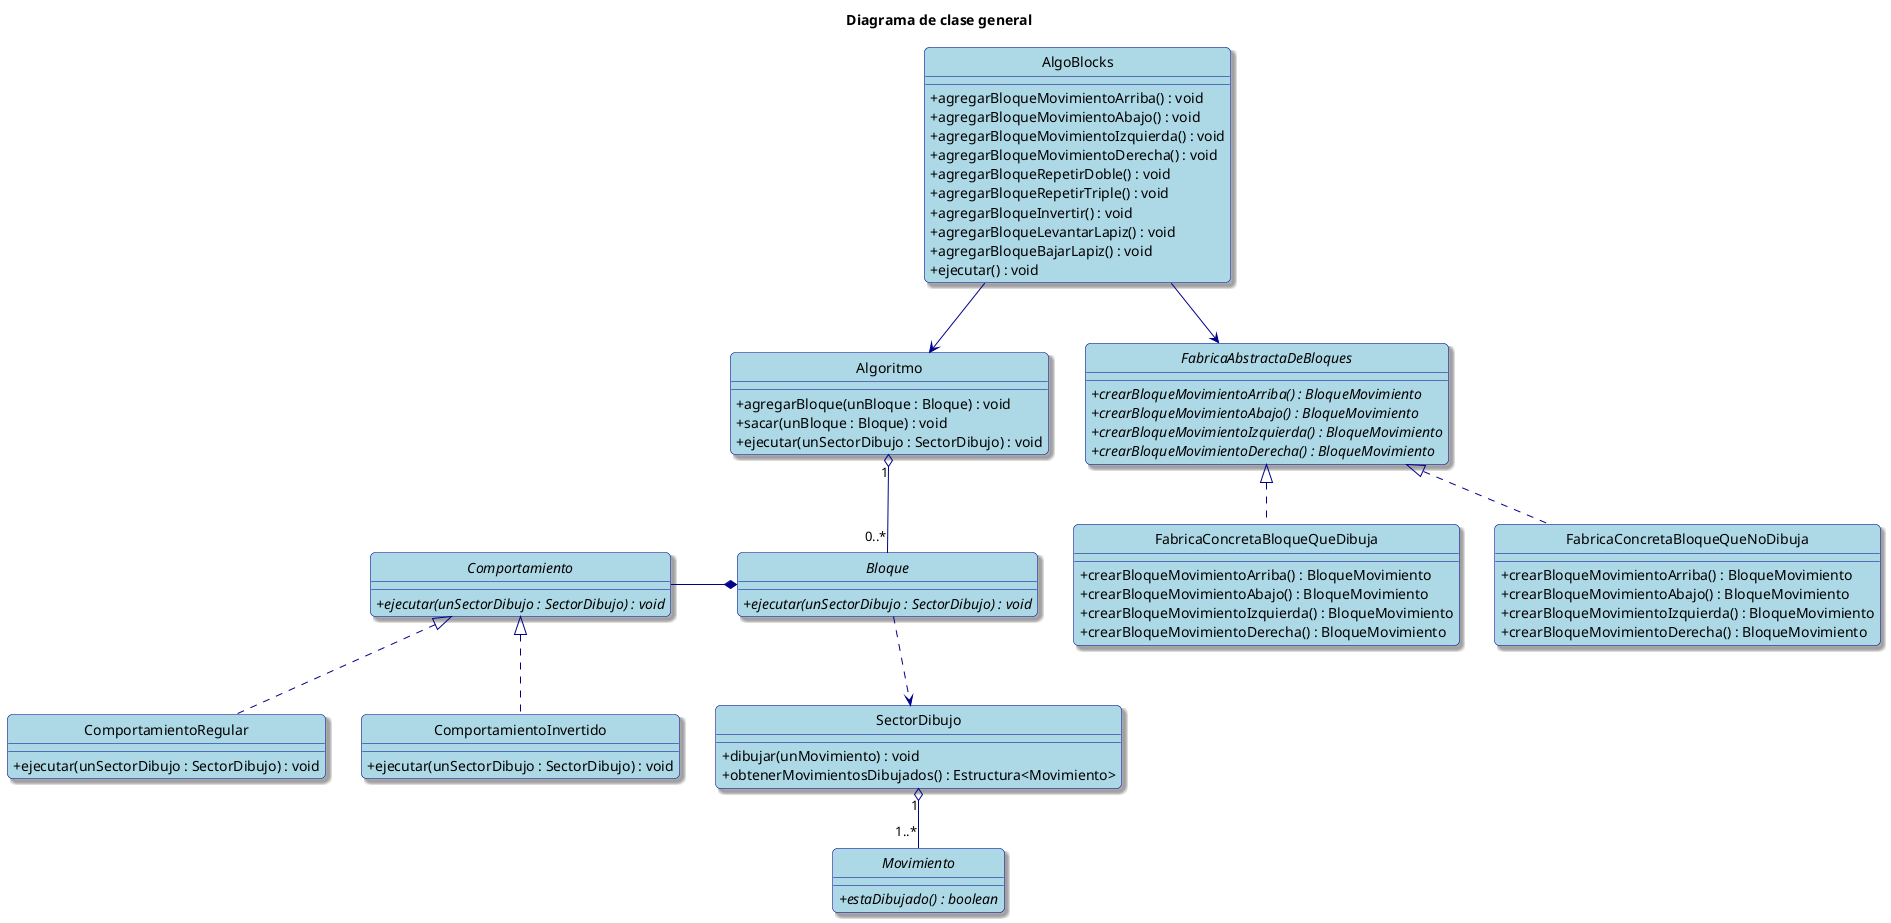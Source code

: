@startuml
hide circle
skinparam classAttributeIconSize 0
skinparam backgroundColor White
skinparam RoundCorner 10
skinparam Shadowing true

skinparam class {
    ArrowColor DarkBlue
    BackgroundColor LightBlue
    BorderColor DarkBlue
}

skinparam note {
    BackgroundColor LightYellow
    BorderColor DarkBlue
}

title Diagrama de clase general

class AlgoBlocks {
    + agregarBloqueMovimientoArriba() : void
    + agregarBloqueMovimientoAbajo() : void
    + agregarBloqueMovimientoIzquierda() : void
    + agregarBloqueMovimientoDerecha() : void
    + agregarBloqueRepetirDoble() : void
    + agregarBloqueRepetirTriple() : void
    + agregarBloqueInvertir() : void
    + agregarBloqueLevantarLapiz() : void
    + agregarBloqueBajarLapiz() : void
    + ejecutar() : void
}
AlgoBlocks --> Algoritmo
AlgoBlocks --> FabricaAbstractaDeBloques
FabricaAbstractaDeBloques <|.. FabricaConcretaBloqueQueDibuja
FabricaAbstractaDeBloques <|.. FabricaConcretaBloqueQueNoDibuja
interface FabricaAbstractaDeBloques {
    + {abstract} crearBloqueMovimientoArriba() : BloqueMovimiento
    + {abstract} crearBloqueMovimientoAbajo() : BloqueMovimiento
    + {abstract} crearBloqueMovimientoIzquierda() : BloqueMovimiento
    + {abstract} crearBloqueMovimientoDerecha() : BloqueMovimiento
}
class FabricaConcretaBloqueQueDibuja {
    + crearBloqueMovimientoArriba() : BloqueMovimiento
    + crearBloqueMovimientoAbajo() : BloqueMovimiento
    + crearBloqueMovimientoIzquierda() : BloqueMovimiento
    + crearBloqueMovimientoDerecha() : BloqueMovimiento
}
class FabricaConcretaBloqueQueNoDibuja {
    + crearBloqueMovimientoArriba() : BloqueMovimiento
    + crearBloqueMovimientoAbajo() : BloqueMovimiento
    + crearBloqueMovimientoIzquierda() : BloqueMovimiento
    + crearBloqueMovimientoDerecha() : BloqueMovimiento
}

interface Bloque {
    + {abstract} ejecutar(unSectorDibujo : SectorDibujo) : void
}

class SectorDibujo {
    + dibujar(unMovimiento) : void
    + obtenerMovimientosDibujados() : Estructura<Movimiento>
}

interface Movimiento {
    + {abstract} estaDibujado() : boolean
}

class Algoritmo {
    + agregarBloque(unBloque : Bloque) : void
    + sacar(unBloque : Bloque) : void
    + ejecutar(unSectorDibujo : SectorDibujo) : void
}
interface Comportamiento {
    + {abstract} ejecutar(unSectorDibujo : SectorDibujo) : void
}
class ComportamientoRegular {
    + ejecutar(unSectorDibujo : SectorDibujo) : void
}
class ComportamientoInvertido {
    + ejecutar(unSectorDibujo : SectorDibujo) : void
}
Algoritmo "1" o-- "0..*" Bloque
Bloque ..down> SectorDibujo
Bloque *--left Comportamiento
Comportamiento <|.. ComportamientoRegular
Comportamiento <|.. ComportamientoInvertido
SectorDibujo "1" o-- "1..*" Movimiento
@enduml





@startuml
hide circle
skinparam classAttributeIconSize 0
skinparam backgroundColor White
skinparam RoundCorner 10
skinparam Shadowing true
skinparam class {
    ArrowColor DarkBlue
    BackgroundColor LightBlue
    BorderColor DarkBlue
}
skinparam note {
    BackgroundColor LightYellow
    BorderColor DarkBlue
}

interface Bloque {
    + {abstract} ejecutar(unSectorDibujo : SectorDibujo) : void
}
class BloqueMovimiento {
    + BloqueMovimiento(movimiento : Movimiento)
    + ejecutar(unSectorDibujo : SectorDibujo) : void
}
interface Comportamiento {
    + ejecutar(unSectorDibujo : SectorDibujo) : void
}
interface Bloques {
    +  {abstract} ejecutar(unSectorDibujo : SectorDibujo) : void
}
class BloquePersonalizado {
    + ejecutar(unSectorDibujo : SectorDibujo) : void
}
note bottom of BloquePersonalizado
for cadaBloque in Bloques:
    cadaBloque.ejecutar()
end note
class RepetirDoble {
    + ejecutar(unSectorDibujo : SectorDibujo) : void
}
note bottom of RepetirDoble
super.ejecutar() x2
end note
class RepetirTriple {
    + ejecutar(unSectorDibujo : SectorDibujo) : void
}
note bottom of RepetirTriple
super.ejecutar() x3
end note
class Invertir {
    + ejecutar(unSectorDibujo : SectorDibujo) : void
}
note bottom of Invertir
for cadaBloque in Bloques:
    cadaBloque.invertir()
super.ejecutar()
end note
abstract class Movimiento {
    + Movimiento(estado : Estado)
    + {abstract} estaDibujado() : boolean
}
class Arriba {
    + estaDibujado() : boolean
}
class Abajo {
    + estaDibujado() : boolean
}
class Derecha {
    + estaDibujado() : boolean
}
class Izquierda {
    + estaDibujado() : boolean
}
class DecoratorBloquePersonalizadoBase {
    + ejecutar(unSectorDibujo : SectorDibujo) : void
}
note right
objetoQueEnvuelve.ejecutar()
end note
note right
Envuelve solo UN objeto!
Puede ser un BloquePersonalizado,
un RepetirDoble, RepetirTriple o
Invertir. Cada uno de los ultimos
tiene que envolver a su vez otro
hasta llegar a la utilma capa
que sería quien envuelve a
BloquePersonalizado
end note
interface Estado {
    + {abstract} estaDibujado() : boolean
}
class Dibuja {
    + estaDibujado() : boolean
}
class NoDibuja {
    + estaDibujado() : boolean
}

interface FabricaAbstractaDeBloques {
    + {abstract} crearBloqueMovimientoArriba() : BloqueMovimiento
    + {abstract} crearBloqueMovimientoAbajo() : BloqueMovimiento
    + {abstract} crearBloqueMovimientoIzquierda() : BloqueMovimiento
    + {abstract} crearBloqueMovimientoDerecha() : BloqueMovimiento
}
FabricaAbstractaDeBloques ..left> BloqueMovimiento

Movimiento *-- Estado
Estado <|.. Dibuja
Estado <|.. NoDibuja
Bloque <|.. Bloques
Bloques "1" *-- "1..*" Bloque
Bloques <|.. BloquePersonalizado
Bloques <|.. DecoratorBloquePersonalizadoBase
DecoratorBloquePersonalizadoBase o-- Bloques
DecoratorBloquePersonalizadoBase <|-- RepetirDoble
DecoratorBloquePersonalizadoBase <|-- RepetirTriple
DecoratorBloquePersonalizadoBase <|-- Invertir
Bloque *-left Comportamiento
Bloque <|.. BloqueMovimiento

BloqueMovimiento *--left Movimiento
Movimiento <|.. Arriba
Movimiento <|.. Abajo
Movimiento <|.. Derecha
Movimiento <|.. Izquierda
@enduml